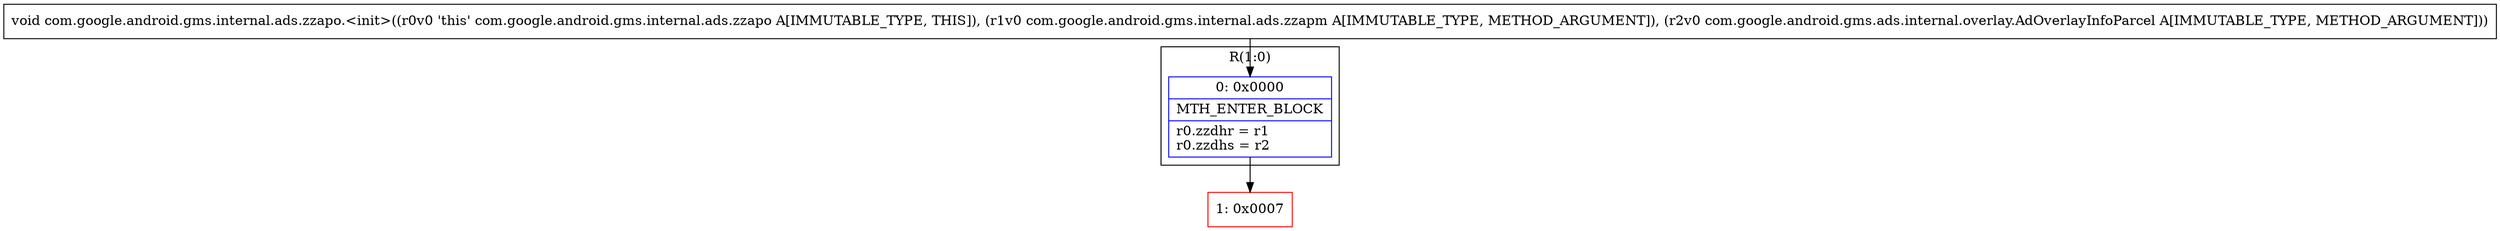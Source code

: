 digraph "CFG forcom.google.android.gms.internal.ads.zzapo.\<init\>(Lcom\/google\/android\/gms\/internal\/ads\/zzapm;Lcom\/google\/android\/gms\/ads\/internal\/overlay\/AdOverlayInfoParcel;)V" {
subgraph cluster_Region_537654761 {
label = "R(1:0)";
node [shape=record,color=blue];
Node_0 [shape=record,label="{0\:\ 0x0000|MTH_ENTER_BLOCK\l|r0.zzdhr = r1\lr0.zzdhs = r2\l}"];
}
Node_1 [shape=record,color=red,label="{1\:\ 0x0007}"];
MethodNode[shape=record,label="{void com.google.android.gms.internal.ads.zzapo.\<init\>((r0v0 'this' com.google.android.gms.internal.ads.zzapo A[IMMUTABLE_TYPE, THIS]), (r1v0 com.google.android.gms.internal.ads.zzapm A[IMMUTABLE_TYPE, METHOD_ARGUMENT]), (r2v0 com.google.android.gms.ads.internal.overlay.AdOverlayInfoParcel A[IMMUTABLE_TYPE, METHOD_ARGUMENT])) }"];
MethodNode -> Node_0;
Node_0 -> Node_1;
}

